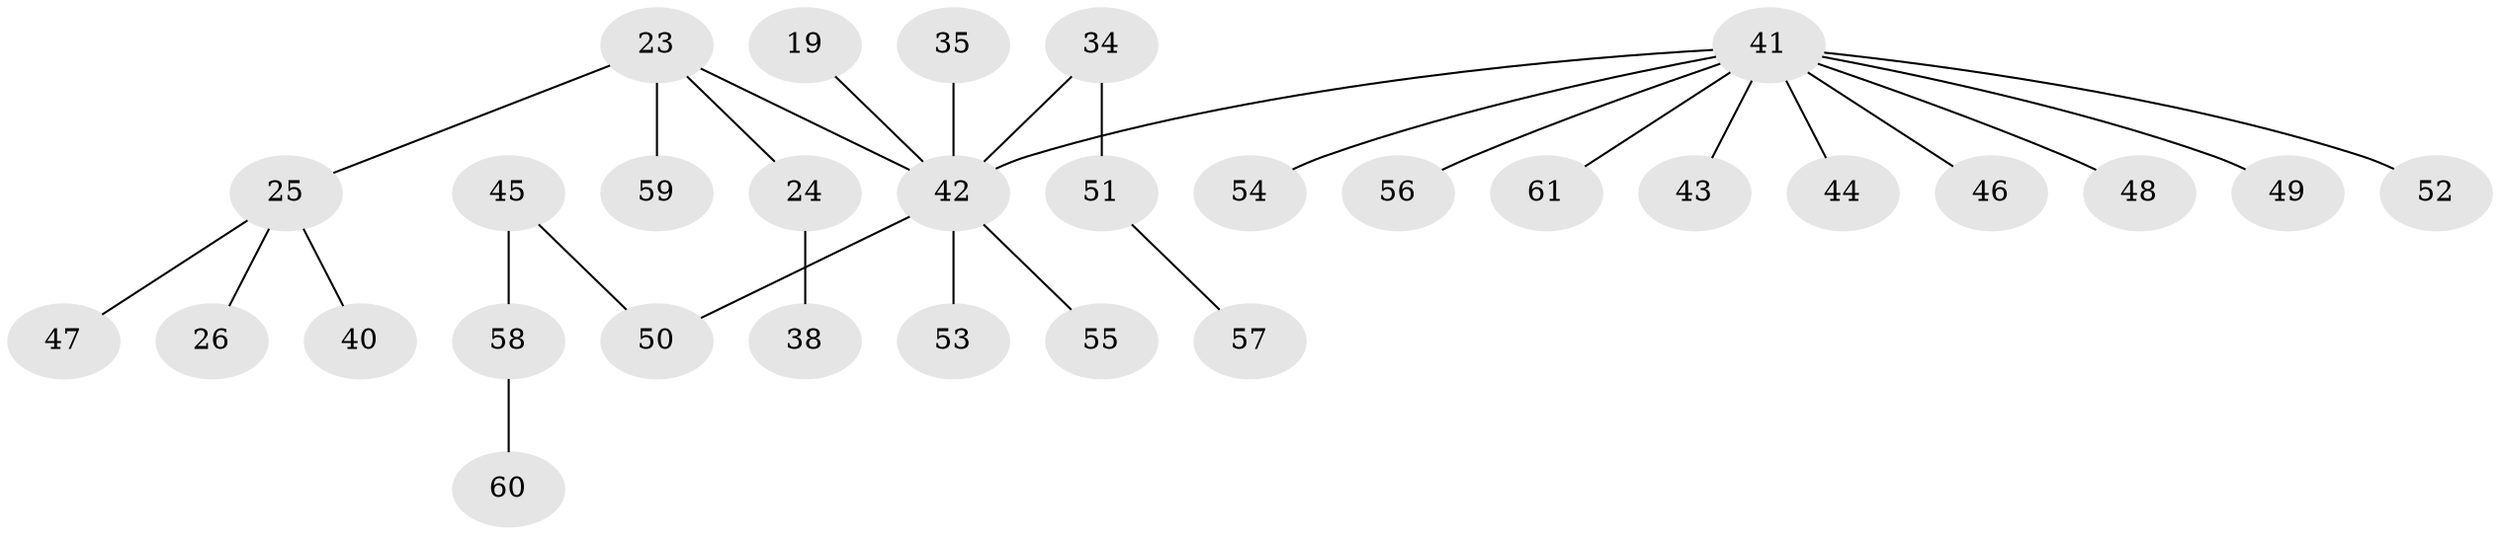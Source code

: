// original degree distribution, {5: 0.01639344262295082, 4: 0.11475409836065574, 7: 0.01639344262295082, 3: 0.14754098360655737, 2: 0.16393442622950818, 1: 0.5409836065573771}
// Generated by graph-tools (version 1.1) at 2025/53/03/09/25 04:53:52]
// undirected, 30 vertices, 29 edges
graph export_dot {
graph [start="1"]
  node [color=gray90,style=filled];
  19;
  23;
  24;
  25;
  26;
  34 [super="+30"];
  35;
  38;
  40;
  41 [super="+36+20+12+22+27+32+37"];
  42 [super="+1+7+31+18+28"];
  43;
  44;
  45 [super="+33"];
  46;
  47;
  48;
  49;
  50 [super="+15"];
  51;
  52;
  53;
  54;
  55;
  56;
  57;
  58 [super="+39"];
  59;
  60;
  61;
  19 -- 42;
  23 -- 24;
  23 -- 25;
  23 -- 59;
  23 -- 42;
  24 -- 38;
  25 -- 26;
  25 -- 40;
  25 -- 47;
  34 -- 51;
  34 -- 42;
  35 -- 42;
  41 -- 49;
  41 -- 56;
  41 -- 44;
  41 -- 61;
  41 -- 46;
  41 -- 42;
  41 -- 43;
  41 -- 48;
  41 -- 52;
  41 -- 54;
  42 -- 50;
  42 -- 55;
  42 -- 53;
  45 -- 50;
  45 -- 58;
  51 -- 57;
  58 -- 60;
}
